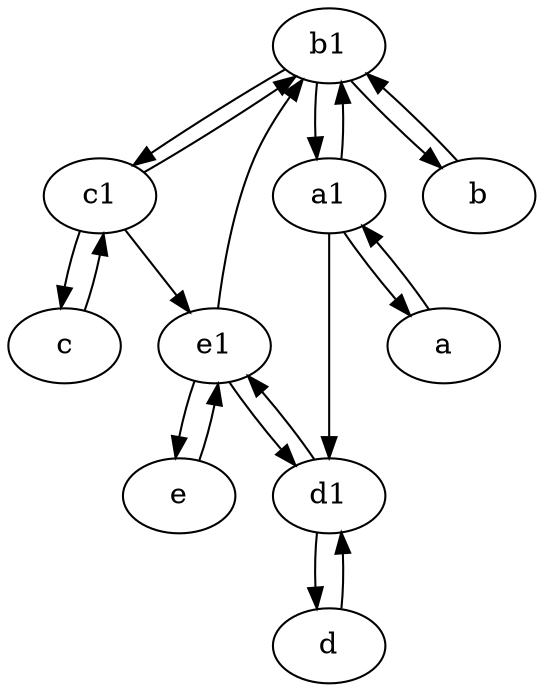 digraph  {
	b1 [pos="45,20!"];
	c1 [pos="30,15!"];
	d [pos="20,30!"];
	c [pos="20,10!"];
	e [pos="30,50!"];
	d1 [pos="25,30!"];
	a1 [pos="40,15!"];
	a [pos="40,10!"];
	e1 [pos="25,45!"];
	b [pos="50,20!"];
	c1 -> e1;
	d1 -> d;
	c -> c1;
	d1 -> e1;
	a1 -> b1;
	c1 -> b1;
	b -> b1;
	a1 -> d1;
	a -> a1;
	e1 -> e;
	d -> d1;
	a1 -> a;
	b1 -> c1;
	b1 -> a1;
	e -> e1;
	e1 -> d1;
	c1 -> c;
	b1 -> b;
	e1 -> b1;

	}